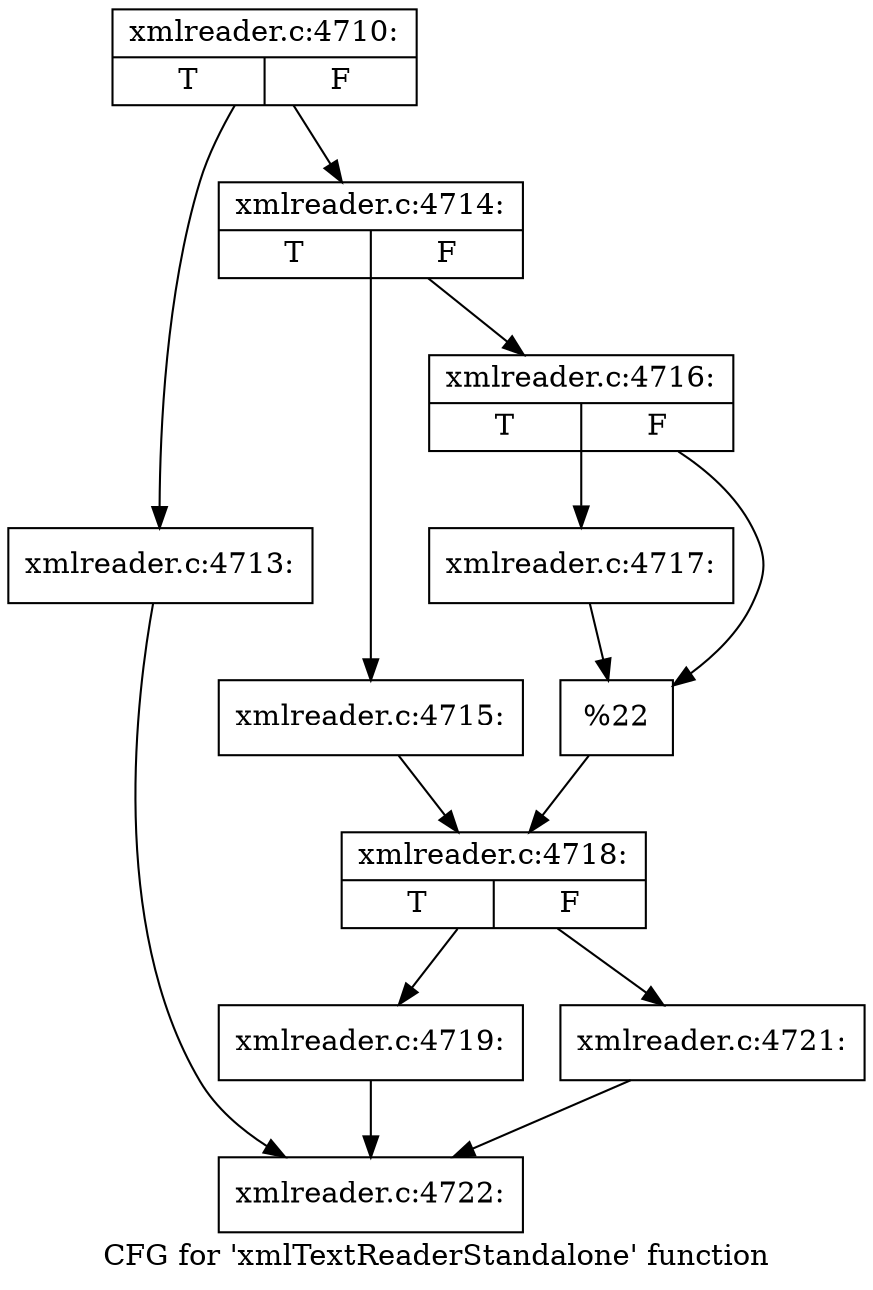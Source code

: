 digraph "CFG for 'xmlTextReaderStandalone' function" {
	label="CFG for 'xmlTextReaderStandalone' function";

	Node0x55e449494f00 [shape=record,label="{xmlreader.c:4710:|{<s0>T|<s1>F}}"];
	Node0x55e449494f00 -> Node0x55e449496690;
	Node0x55e449494f00 -> Node0x55e4494966e0;
	Node0x55e449496690 [shape=record,label="{xmlreader.c:4713:}"];
	Node0x55e449496690 -> Node0x55e449495e80;
	Node0x55e4494966e0 [shape=record,label="{xmlreader.c:4714:|{<s0>T|<s1>F}}"];
	Node0x55e4494966e0 -> Node0x55e449496ba0;
	Node0x55e4494966e0 -> Node0x55e449496c40;
	Node0x55e449496ba0 [shape=record,label="{xmlreader.c:4715:}"];
	Node0x55e449496ba0 -> Node0x55e449496bf0;
	Node0x55e449496c40 [shape=record,label="{xmlreader.c:4716:|{<s0>T|<s1>F}}"];
	Node0x55e449496c40 -> Node0x55e449497220;
	Node0x55e449496c40 -> Node0x55e449497270;
	Node0x55e449497220 [shape=record,label="{xmlreader.c:4717:}"];
	Node0x55e449497220 -> Node0x55e449497270;
	Node0x55e449497270 [shape=record,label="{%22}"];
	Node0x55e449497270 -> Node0x55e449496bf0;
	Node0x55e449496bf0 [shape=record,label="{xmlreader.c:4718:|{<s0>T|<s1>F}}"];
	Node0x55e449496bf0 -> Node0x55e449497a40;
	Node0x55e449496bf0 -> Node0x55e449497a90;
	Node0x55e449497a40 [shape=record,label="{xmlreader.c:4719:}"];
	Node0x55e449497a40 -> Node0x55e449495e80;
	Node0x55e449497a90 [shape=record,label="{xmlreader.c:4721:}"];
	Node0x55e449497a90 -> Node0x55e449495e80;
	Node0x55e449495e80 [shape=record,label="{xmlreader.c:4722:}"];
}
